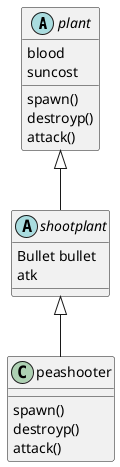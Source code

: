 @startuml
'https://plantuml.com/class-diagram
abstract plant{
blood
suncost
spawn()
destroyp()
attack()
}
abstract shootplant{
Bullet bullet
atk
}
class peashooter{
spawn()
destroyp()
attack()
}
plant<|--shootplant
shootplant<|--peashooter

@enduml